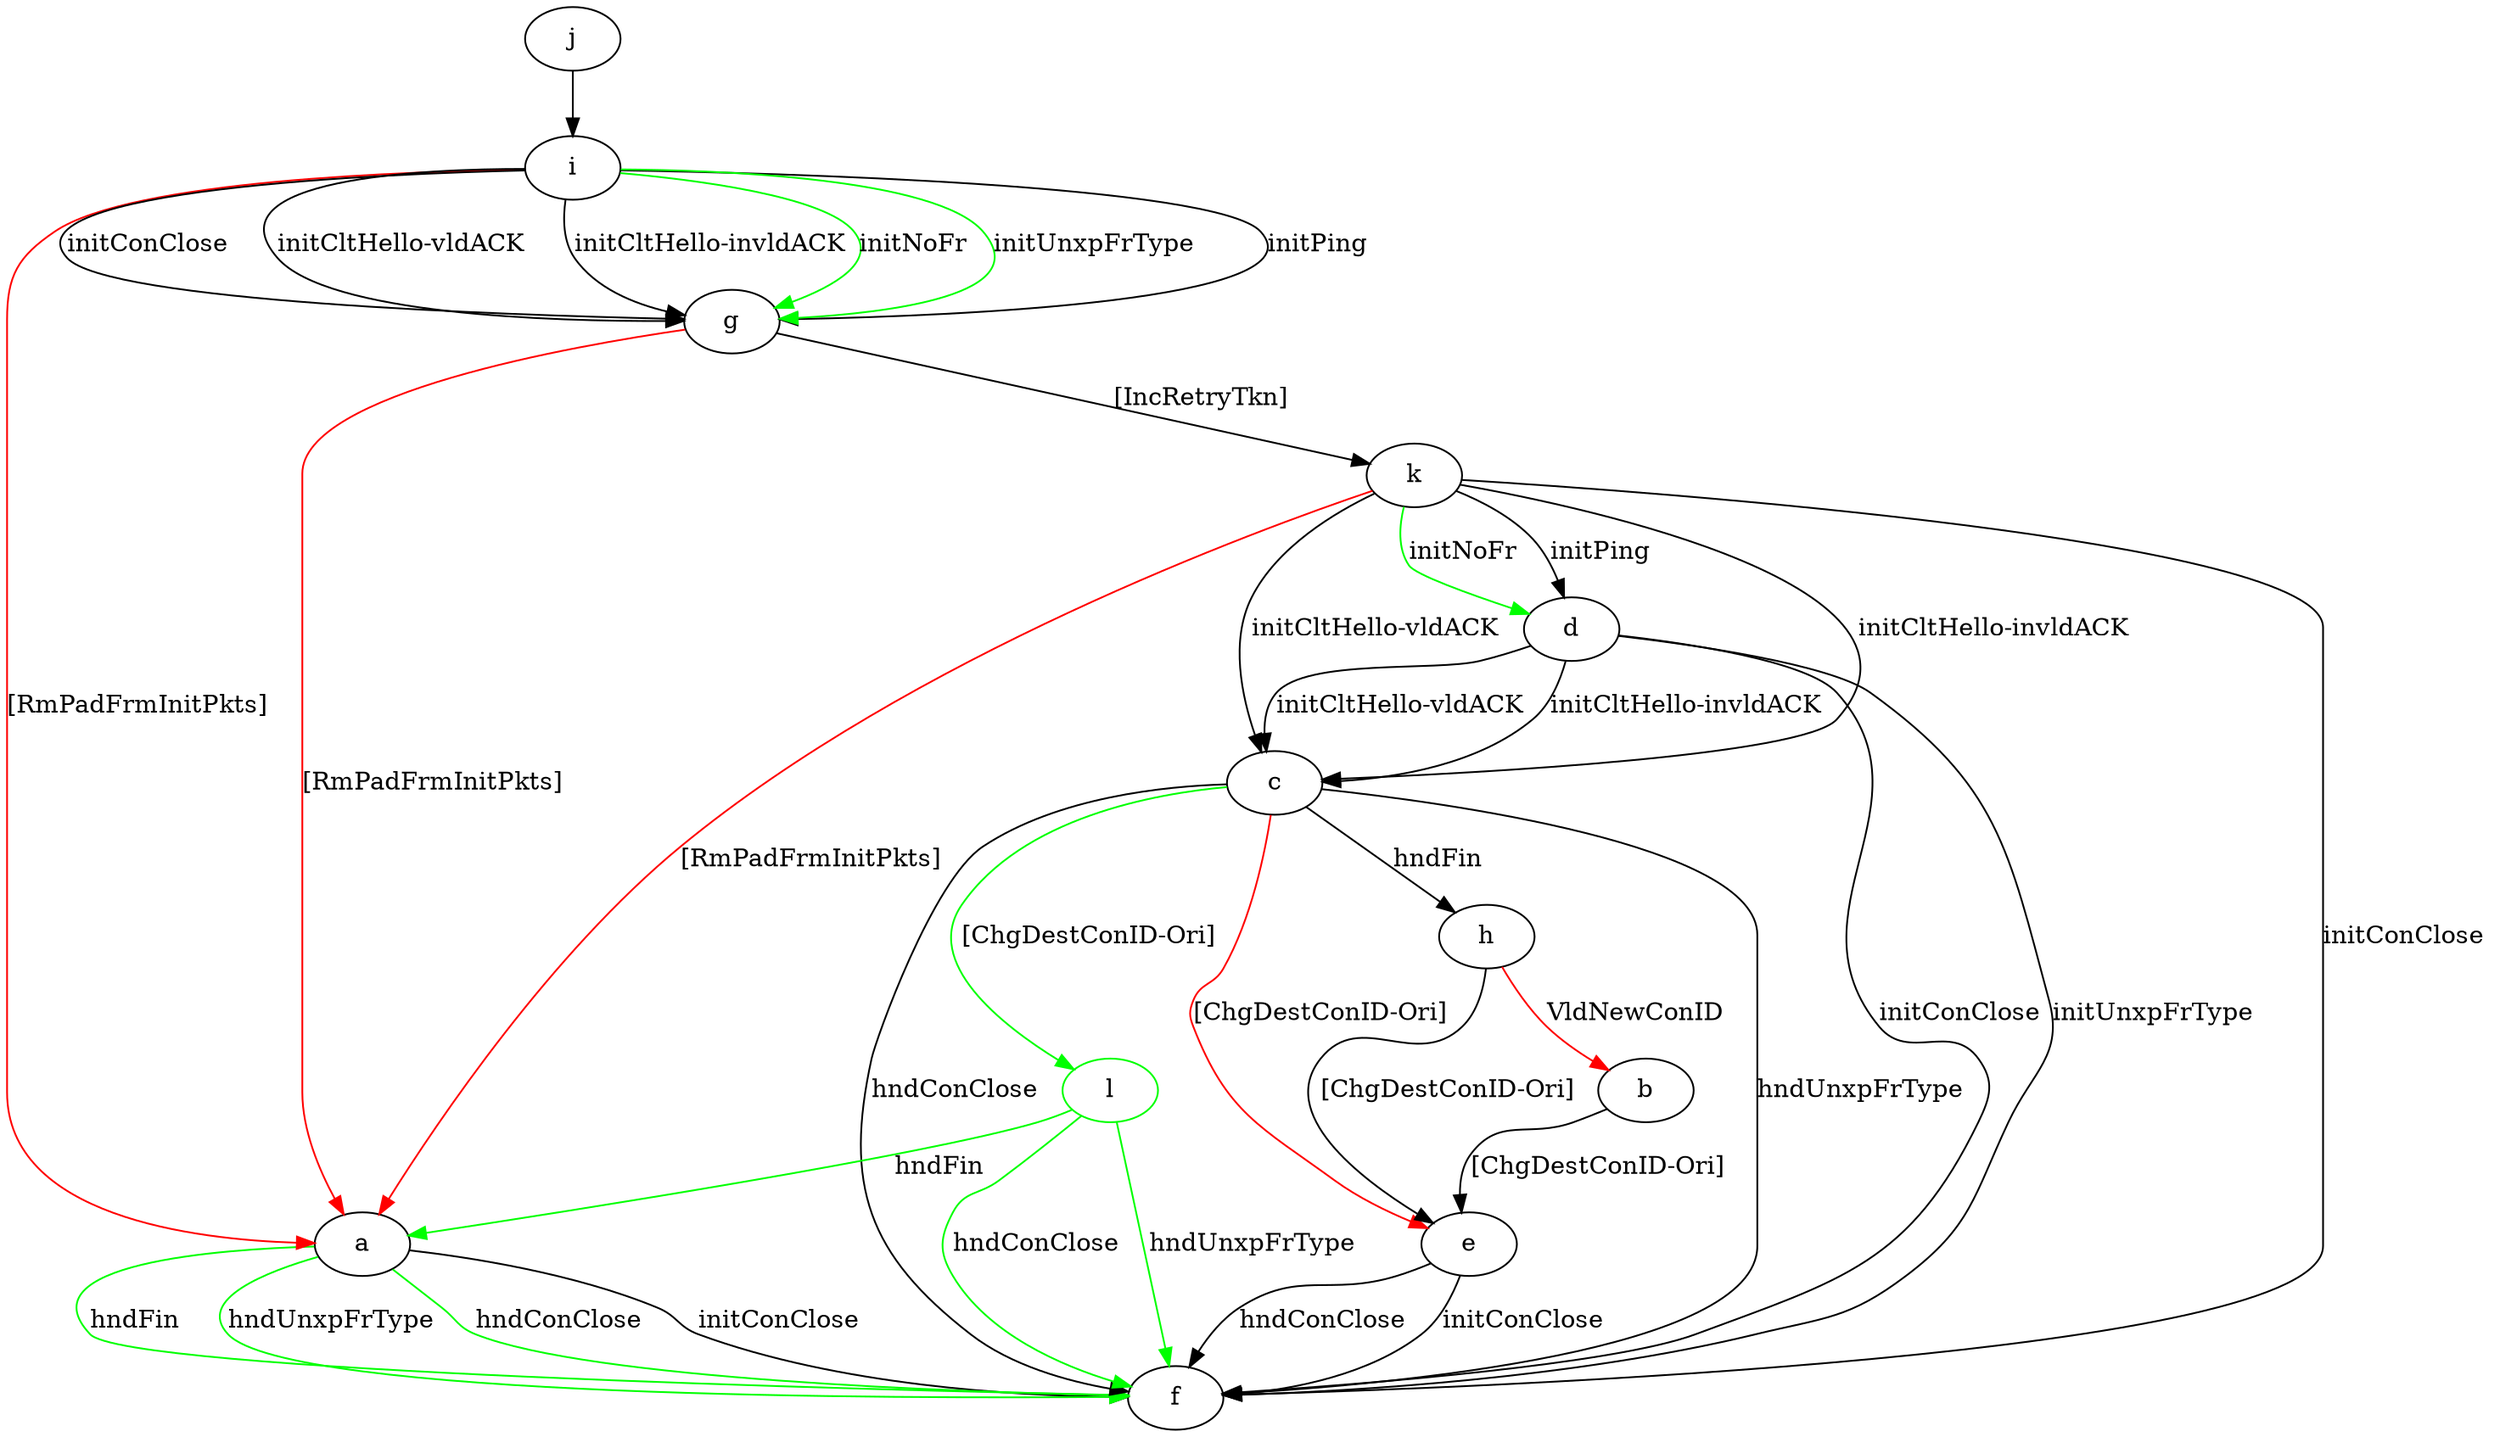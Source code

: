 digraph "" {
	a -> f	[key=0,
		label="initConClose "];
	a -> f	[key=1,
		color=green,
		label="hndFin "];
	a -> f	[key=2,
		color=green,
		label="hndUnxpFrType "];
	a -> f	[key=3,
		color=green,
		label="hndConClose "];
	b -> e	[key=0,
		label="[ChgDestConID-Ori] "];
	c -> e	[key=0,
		color=red,
		label="[ChgDestConID-Ori] "];
	c -> f	[key=0,
		label="hndUnxpFrType "];
	c -> f	[key=1,
		label="hndConClose "];
	c -> h	[key=0,
		label="hndFin "];
	l	[color=green];
	c -> l	[key=0,
		color=green,
		label="[ChgDestConID-Ori] "];
	d -> c	[key=0,
		label="initCltHello-vldACK "];
	d -> c	[key=1,
		label="initCltHello-invldACK "];
	d -> f	[key=0,
		label="initConClose "];
	d -> f	[key=1,
		label="initUnxpFrType "];
	e -> f	[key=0,
		label="initConClose "];
	e -> f	[key=1,
		label="hndConClose "];
	g -> a	[key=0,
		color=red,
		label="[RmPadFrmInitPkts] "];
	g -> k	[key=0,
		label="[IncRetryTkn] "];
	h -> b	[key=0,
		color=red,
		label="VldNewConID "];
	h -> e	[key=0,
		label="[ChgDestConID-Ori] "];
	i -> a	[key=0,
		color=red,
		label="[RmPadFrmInitPkts] "];
	i -> g	[key=0,
		label="initPing "];
	i -> g	[key=1,
		label="initConClose "];
	i -> g	[key=2,
		label="initCltHello-vldACK "];
	i -> g	[key=3,
		label="initCltHello-invldACK "];
	i -> g	[key=4,
		color=green,
		label="initNoFr "];
	i -> g	[key=5,
		color=green,
		label="initUnxpFrType "];
	j -> i	[key=0];
	k -> a	[key=0,
		color=red,
		label="[RmPadFrmInitPkts] "];
	k -> c	[key=0,
		label="initCltHello-vldACK "];
	k -> c	[key=1,
		label="initCltHello-invldACK "];
	k -> d	[key=0,
		label="initPing "];
	k -> d	[key=1,
		color=green,
		label="initNoFr "];
	k -> f	[key=0,
		label="initConClose "];
	l -> a	[key=0,
		color=green,
		label="hndFin "];
	l -> f	[key=0,
		color=green,
		label="hndUnxpFrType "];
	l -> f	[key=1,
		color=green,
		label="hndConClose "];
}
